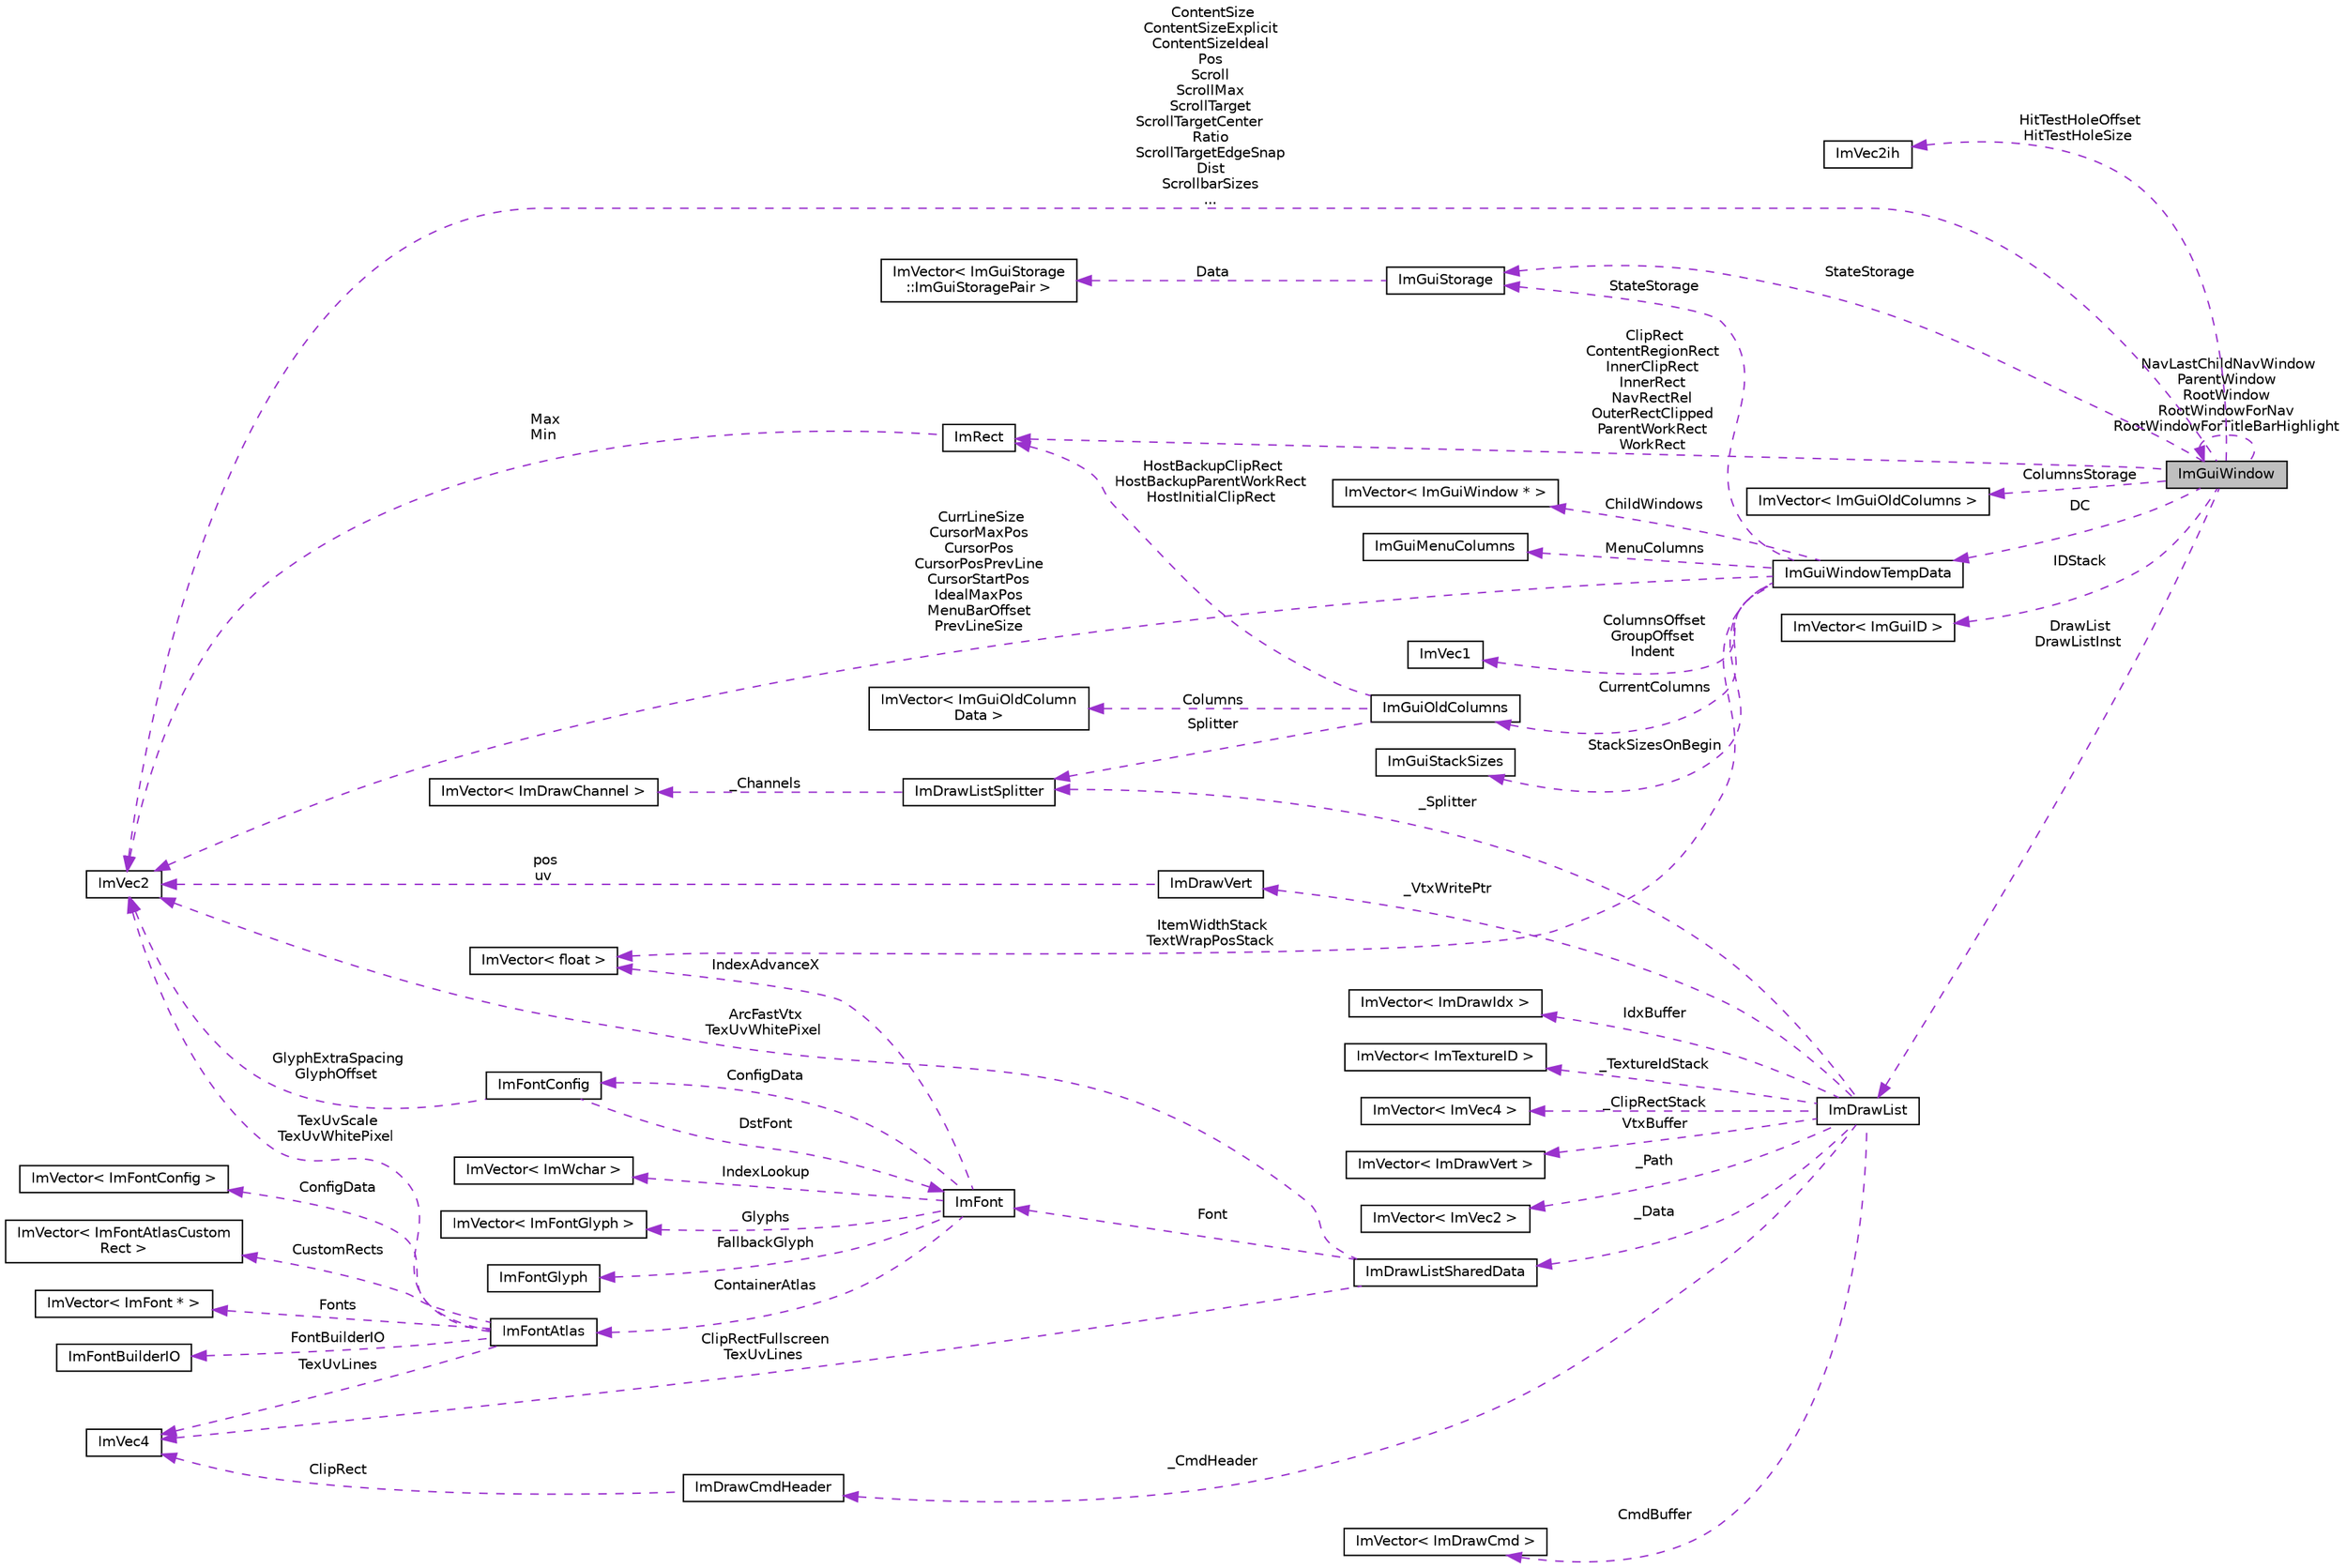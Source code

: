 digraph "ImGuiWindow"
{
 // LATEX_PDF_SIZE
  edge [fontname="Helvetica",fontsize="10",labelfontname="Helvetica",labelfontsize="10"];
  node [fontname="Helvetica",fontsize="10",shape=record];
  rankdir="LR";
  Node1 [label="ImGuiWindow",height=0.2,width=0.4,color="black", fillcolor="grey75", style="filled", fontcolor="black",tooltip=" "];
  Node2 -> Node1 [dir="back",color="darkorchid3",fontsize="10",style="dashed",label=" HitTestHoleOffset\nHitTestHoleSize" ];
  Node2 [label="ImVec2ih",height=0.2,width=0.4,color="black", fillcolor="white", style="filled",URL="$struct_im_vec2ih.html",tooltip=" "];
  Node3 -> Node1 [dir="back",color="darkorchid3",fontsize="10",style="dashed",label=" StateStorage" ];
  Node3 [label="ImGuiStorage",height=0.2,width=0.4,color="black", fillcolor="white", style="filled",URL="$struct_im_gui_storage.html",tooltip=" "];
  Node4 -> Node3 [dir="back",color="darkorchid3",fontsize="10",style="dashed",label=" Data" ];
  Node4 [label="ImVector\< ImGuiStorage\l::ImGuiStoragePair \>",height=0.2,width=0.4,color="black", fillcolor="white", style="filled",URL="$struct_im_vector.html",tooltip=" "];
  Node5 -> Node1 [dir="back",color="darkorchid3",fontsize="10",style="dashed",label=" ContentSize\nContentSizeExplicit\nContentSizeIdeal\nPos\nScroll\nScrollMax\nScrollTarget\nScrollTargetCenter\lRatio\nScrollTargetEdgeSnap\lDist\nScrollbarSizes\n..." ];
  Node5 [label="ImVec2",height=0.2,width=0.4,color="black", fillcolor="white", style="filled",URL="$struct_im_vec2.html",tooltip=" "];
  Node6 -> Node1 [dir="back",color="darkorchid3",fontsize="10",style="dashed",label=" ClipRect\nContentRegionRect\nInnerClipRect\nInnerRect\nNavRectRel\nOuterRectClipped\nParentWorkRect\nWorkRect" ];
  Node6 [label="ImRect",height=0.2,width=0.4,color="black", fillcolor="white", style="filled",URL="$struct_im_rect.html",tooltip=" "];
  Node5 -> Node6 [dir="back",color="darkorchid3",fontsize="10",style="dashed",label=" Max\nMin" ];
  Node7 -> Node1 [dir="back",color="darkorchid3",fontsize="10",style="dashed",label=" ColumnsStorage" ];
  Node7 [label="ImVector\< ImGuiOldColumns \>",height=0.2,width=0.4,color="black", fillcolor="white", style="filled",URL="$struct_im_vector.html",tooltip=" "];
  Node8 -> Node1 [dir="back",color="darkorchid3",fontsize="10",style="dashed",label=" DC" ];
  Node8 [label="ImGuiWindowTempData",height=0.2,width=0.4,color="black", fillcolor="white", style="filled",URL="$struct_im_gui_window_temp_data.html",tooltip=" "];
  Node9 -> Node8 [dir="back",color="darkorchid3",fontsize="10",style="dashed",label=" ColumnsOffset\nGroupOffset\nIndent" ];
  Node9 [label="ImVec1",height=0.2,width=0.4,color="black", fillcolor="white", style="filled",URL="$struct_im_vec1.html",tooltip=" "];
  Node3 -> Node8 [dir="back",color="darkorchid3",fontsize="10",style="dashed",label=" StateStorage" ];
  Node5 -> Node8 [dir="back",color="darkorchid3",fontsize="10",style="dashed",label=" CurrLineSize\nCursorMaxPos\nCursorPos\nCursorPosPrevLine\nCursorStartPos\nIdealMaxPos\nMenuBarOffset\nPrevLineSize" ];
  Node10 -> Node8 [dir="back",color="darkorchid3",fontsize="10",style="dashed",label=" CurrentColumns" ];
  Node10 [label="ImGuiOldColumns",height=0.2,width=0.4,color="black", fillcolor="white", style="filled",URL="$struct_im_gui_old_columns.html",tooltip=" "];
  Node6 -> Node10 [dir="back",color="darkorchid3",fontsize="10",style="dashed",label=" HostBackupClipRect\nHostBackupParentWorkRect\nHostInitialClipRect" ];
  Node11 -> Node10 [dir="back",color="darkorchid3",fontsize="10",style="dashed",label=" Columns" ];
  Node11 [label="ImVector\< ImGuiOldColumn\lData \>",height=0.2,width=0.4,color="black", fillcolor="white", style="filled",URL="$struct_im_vector.html",tooltip=" "];
  Node12 -> Node10 [dir="back",color="darkorchid3",fontsize="10",style="dashed",label=" Splitter" ];
  Node12 [label="ImDrawListSplitter",height=0.2,width=0.4,color="black", fillcolor="white", style="filled",URL="$struct_im_draw_list_splitter.html",tooltip=" "];
  Node13 -> Node12 [dir="back",color="darkorchid3",fontsize="10",style="dashed",label=" _Channels" ];
  Node13 [label="ImVector\< ImDrawChannel \>",height=0.2,width=0.4,color="black", fillcolor="white", style="filled",URL="$struct_im_vector.html",tooltip=" "];
  Node14 -> Node8 [dir="back",color="darkorchid3",fontsize="10",style="dashed",label=" StackSizesOnBegin" ];
  Node14 [label="ImGuiStackSizes",height=0.2,width=0.4,color="black", fillcolor="white", style="filled",URL="$struct_im_gui_stack_sizes.html",tooltip=" "];
  Node15 -> Node8 [dir="back",color="darkorchid3",fontsize="10",style="dashed",label=" ChildWindows" ];
  Node15 [label="ImVector\< ImGuiWindow * \>",height=0.2,width=0.4,color="black", fillcolor="white", style="filled",URL="$struct_im_vector.html",tooltip=" "];
  Node16 -> Node8 [dir="back",color="darkorchid3",fontsize="10",style="dashed",label=" ItemWidthStack\nTextWrapPosStack" ];
  Node16 [label="ImVector\< float \>",height=0.2,width=0.4,color="black", fillcolor="white", style="filled",URL="$struct_im_vector.html",tooltip=" "];
  Node17 -> Node8 [dir="back",color="darkorchid3",fontsize="10",style="dashed",label=" MenuColumns" ];
  Node17 [label="ImGuiMenuColumns",height=0.2,width=0.4,color="black", fillcolor="white", style="filled",URL="$struct_im_gui_menu_columns.html",tooltip=" "];
  Node18 -> Node1 [dir="back",color="darkorchid3",fontsize="10",style="dashed",label=" IDStack" ];
  Node18 [label="ImVector\< ImGuiID \>",height=0.2,width=0.4,color="black", fillcolor="white", style="filled",URL="$struct_im_vector.html",tooltip=" "];
  Node1 -> Node1 [dir="back",color="darkorchid3",fontsize="10",style="dashed",label=" NavLastChildNavWindow\nParentWindow\nRootWindow\nRootWindowForNav\nRootWindowForTitleBarHighlight" ];
  Node19 -> Node1 [dir="back",color="darkorchid3",fontsize="10",style="dashed",label=" DrawList\nDrawListInst" ];
  Node19 [label="ImDrawList",height=0.2,width=0.4,color="black", fillcolor="white", style="filled",URL="$struct_im_draw_list.html",tooltip=" "];
  Node20 -> Node19 [dir="back",color="darkorchid3",fontsize="10",style="dashed",label=" _ClipRectStack" ];
  Node20 [label="ImVector\< ImVec4 \>",height=0.2,width=0.4,color="black", fillcolor="white", style="filled",URL="$struct_im_vector.html",tooltip=" "];
  Node21 -> Node19 [dir="back",color="darkorchid3",fontsize="10",style="dashed",label=" VtxBuffer" ];
  Node21 [label="ImVector\< ImDrawVert \>",height=0.2,width=0.4,color="black", fillcolor="white", style="filled",URL="$struct_im_vector.html",tooltip=" "];
  Node22 -> Node19 [dir="back",color="darkorchid3",fontsize="10",style="dashed",label=" _Path" ];
  Node22 [label="ImVector\< ImVec2 \>",height=0.2,width=0.4,color="black", fillcolor="white", style="filled",URL="$struct_im_vector.html",tooltip=" "];
  Node23 -> Node19 [dir="back",color="darkorchid3",fontsize="10",style="dashed",label=" _Data" ];
  Node23 [label="ImDrawListSharedData",height=0.2,width=0.4,color="black", fillcolor="white", style="filled",URL="$struct_im_draw_list_shared_data.html",tooltip=" "];
  Node5 -> Node23 [dir="back",color="darkorchid3",fontsize="10",style="dashed",label=" ArcFastVtx\nTexUvWhitePixel" ];
  Node24 -> Node23 [dir="back",color="darkorchid3",fontsize="10",style="dashed",label=" ClipRectFullscreen\nTexUvLines" ];
  Node24 [label="ImVec4",height=0.2,width=0.4,color="black", fillcolor="white", style="filled",URL="$struct_im_vec4.html",tooltip=" "];
  Node25 -> Node23 [dir="back",color="darkorchid3",fontsize="10",style="dashed",label=" Font" ];
  Node25 [label="ImFont",height=0.2,width=0.4,color="black", fillcolor="white", style="filled",URL="$struct_im_font.html",tooltip=" "];
  Node26 -> Node25 [dir="back",color="darkorchid3",fontsize="10",style="dashed",label=" Glyphs" ];
  Node26 [label="ImVector\< ImFontGlyph \>",height=0.2,width=0.4,color="black", fillcolor="white", style="filled",URL="$struct_im_vector.html",tooltip=" "];
  Node27 -> Node25 [dir="back",color="darkorchid3",fontsize="10",style="dashed",label=" ConfigData" ];
  Node27 [label="ImFontConfig",height=0.2,width=0.4,color="black", fillcolor="white", style="filled",URL="$struct_im_font_config.html",tooltip=" "];
  Node5 -> Node27 [dir="back",color="darkorchid3",fontsize="10",style="dashed",label=" GlyphExtraSpacing\nGlyphOffset" ];
  Node25 -> Node27 [dir="back",color="darkorchid3",fontsize="10",style="dashed",label=" DstFont" ];
  Node28 -> Node25 [dir="back",color="darkorchid3",fontsize="10",style="dashed",label=" FallbackGlyph" ];
  Node28 [label="ImFontGlyph",height=0.2,width=0.4,color="black", fillcolor="white", style="filled",URL="$struct_im_font_glyph.html",tooltip=" "];
  Node29 -> Node25 [dir="back",color="darkorchid3",fontsize="10",style="dashed",label=" ContainerAtlas" ];
  Node29 [label="ImFontAtlas",height=0.2,width=0.4,color="black", fillcolor="white", style="filled",URL="$struct_im_font_atlas.html",tooltip=" "];
  Node30 -> Node29 [dir="back",color="darkorchid3",fontsize="10",style="dashed",label=" Fonts" ];
  Node30 [label="ImVector\< ImFont * \>",height=0.2,width=0.4,color="black", fillcolor="white", style="filled",URL="$struct_im_vector.html",tooltip=" "];
  Node31 -> Node29 [dir="back",color="darkorchid3",fontsize="10",style="dashed",label=" FontBuilderIO" ];
  Node31 [label="ImFontBuilderIO",height=0.2,width=0.4,color="black", fillcolor="white", style="filled",URL="$struct_im_font_builder_i_o.html",tooltip=" "];
  Node5 -> Node29 [dir="back",color="darkorchid3",fontsize="10",style="dashed",label=" TexUvScale\nTexUvWhitePixel" ];
  Node24 -> Node29 [dir="back",color="darkorchid3",fontsize="10",style="dashed",label=" TexUvLines" ];
  Node32 -> Node29 [dir="back",color="darkorchid3",fontsize="10",style="dashed",label=" ConfigData" ];
  Node32 [label="ImVector\< ImFontConfig \>",height=0.2,width=0.4,color="black", fillcolor="white", style="filled",URL="$struct_im_vector.html",tooltip=" "];
  Node33 -> Node29 [dir="back",color="darkorchid3",fontsize="10",style="dashed",label=" CustomRects" ];
  Node33 [label="ImVector\< ImFontAtlasCustom\lRect \>",height=0.2,width=0.4,color="black", fillcolor="white", style="filled",URL="$struct_im_vector.html",tooltip=" "];
  Node16 -> Node25 [dir="back",color="darkorchid3",fontsize="10",style="dashed",label=" IndexAdvanceX" ];
  Node34 -> Node25 [dir="back",color="darkorchid3",fontsize="10",style="dashed",label=" IndexLookup" ];
  Node34 [label="ImVector\< ImWchar \>",height=0.2,width=0.4,color="black", fillcolor="white", style="filled",URL="$struct_im_vector.html",tooltip=" "];
  Node35 -> Node19 [dir="back",color="darkorchid3",fontsize="10",style="dashed",label=" _VtxWritePtr" ];
  Node35 [label="ImDrawVert",height=0.2,width=0.4,color="black", fillcolor="white", style="filled",URL="$struct_im_draw_vert.html",tooltip=" "];
  Node5 -> Node35 [dir="back",color="darkorchid3",fontsize="10",style="dashed",label=" pos\nuv" ];
  Node36 -> Node19 [dir="back",color="darkorchid3",fontsize="10",style="dashed",label=" _CmdHeader" ];
  Node36 [label="ImDrawCmdHeader",height=0.2,width=0.4,color="black", fillcolor="white", style="filled",URL="$struct_im_draw_cmd_header.html",tooltip=" "];
  Node24 -> Node36 [dir="back",color="darkorchid3",fontsize="10",style="dashed",label=" ClipRect" ];
  Node37 -> Node19 [dir="back",color="darkorchid3",fontsize="10",style="dashed",label=" CmdBuffer" ];
  Node37 [label="ImVector\< ImDrawCmd \>",height=0.2,width=0.4,color="black", fillcolor="white", style="filled",URL="$struct_im_vector.html",tooltip=" "];
  Node12 -> Node19 [dir="back",color="darkorchid3",fontsize="10",style="dashed",label=" _Splitter" ];
  Node38 -> Node19 [dir="back",color="darkorchid3",fontsize="10",style="dashed",label=" IdxBuffer" ];
  Node38 [label="ImVector\< ImDrawIdx \>",height=0.2,width=0.4,color="black", fillcolor="white", style="filled",URL="$struct_im_vector.html",tooltip=" "];
  Node39 -> Node19 [dir="back",color="darkorchid3",fontsize="10",style="dashed",label=" _TextureIdStack" ];
  Node39 [label="ImVector\< ImTextureID \>",height=0.2,width=0.4,color="black", fillcolor="white", style="filled",URL="$struct_im_vector.html",tooltip=" "];
}
